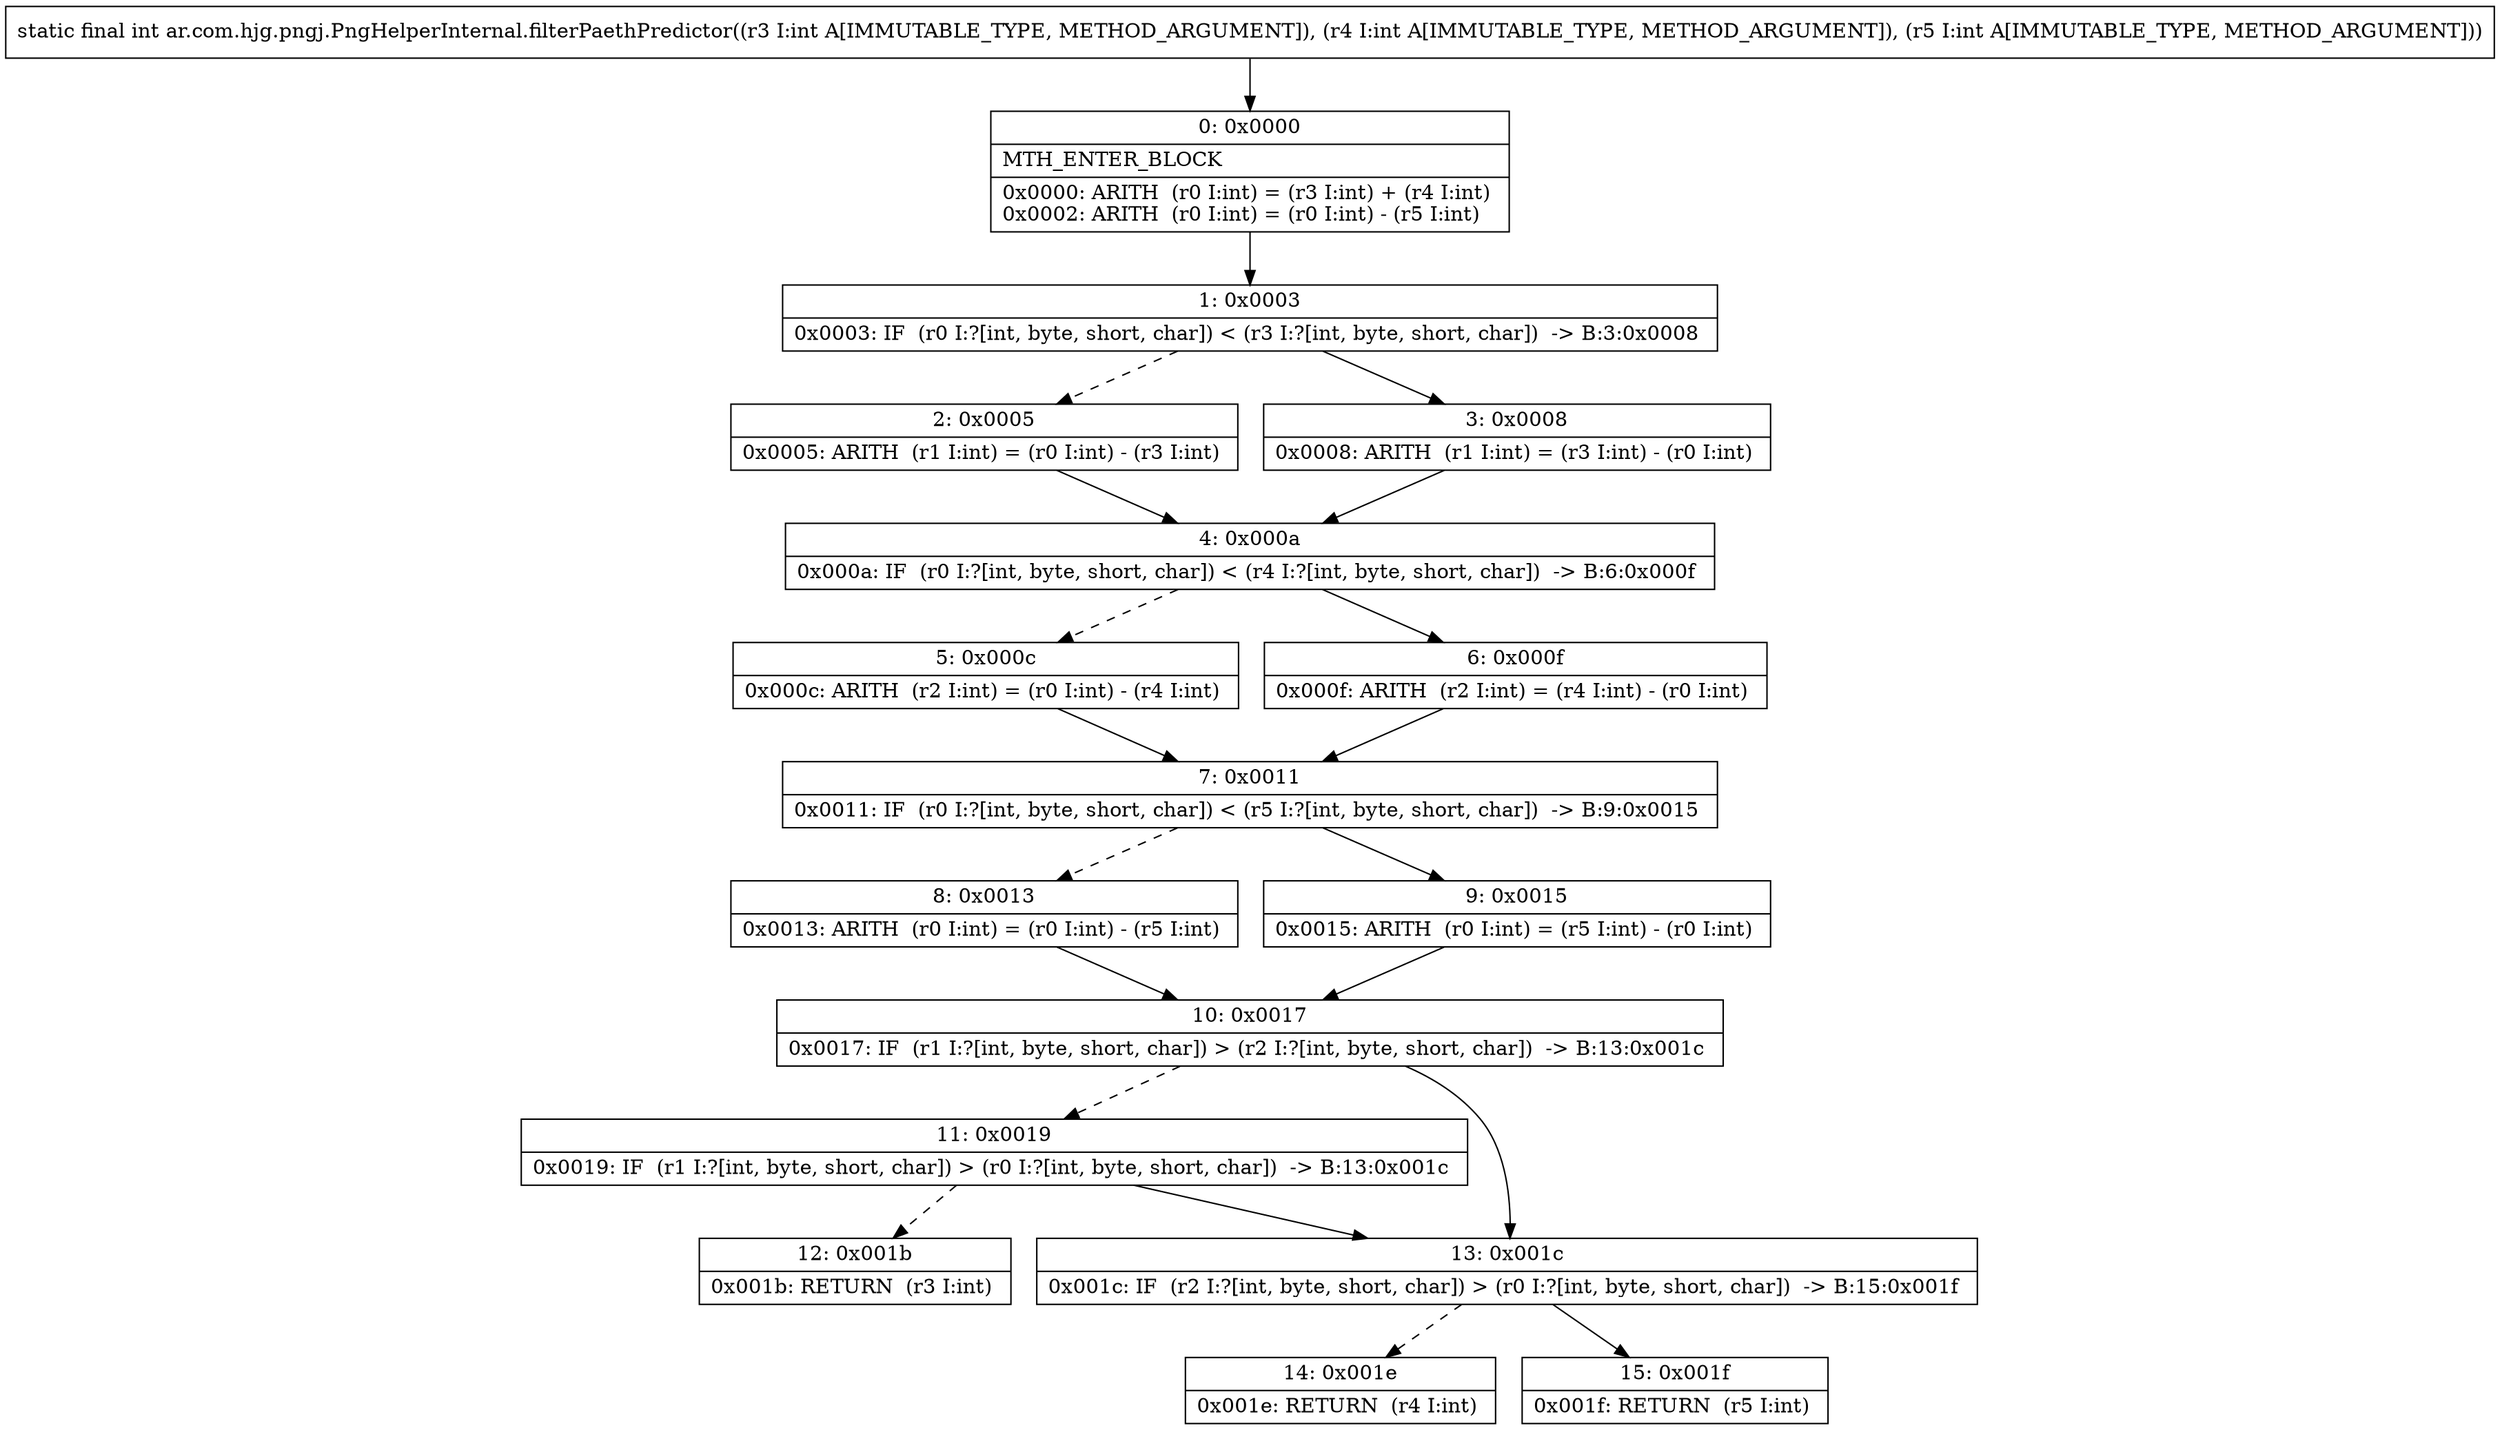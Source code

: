 digraph "CFG forar.com.hjg.pngj.PngHelperInternal.filterPaethPredictor(III)I" {
Node_0 [shape=record,label="{0\:\ 0x0000|MTH_ENTER_BLOCK\l|0x0000: ARITH  (r0 I:int) = (r3 I:int) + (r4 I:int) \l0x0002: ARITH  (r0 I:int) = (r0 I:int) \- (r5 I:int) \l}"];
Node_1 [shape=record,label="{1\:\ 0x0003|0x0003: IF  (r0 I:?[int, byte, short, char]) \< (r3 I:?[int, byte, short, char])  \-\> B:3:0x0008 \l}"];
Node_2 [shape=record,label="{2\:\ 0x0005|0x0005: ARITH  (r1 I:int) = (r0 I:int) \- (r3 I:int) \l}"];
Node_3 [shape=record,label="{3\:\ 0x0008|0x0008: ARITH  (r1 I:int) = (r3 I:int) \- (r0 I:int) \l}"];
Node_4 [shape=record,label="{4\:\ 0x000a|0x000a: IF  (r0 I:?[int, byte, short, char]) \< (r4 I:?[int, byte, short, char])  \-\> B:6:0x000f \l}"];
Node_5 [shape=record,label="{5\:\ 0x000c|0x000c: ARITH  (r2 I:int) = (r0 I:int) \- (r4 I:int) \l}"];
Node_6 [shape=record,label="{6\:\ 0x000f|0x000f: ARITH  (r2 I:int) = (r4 I:int) \- (r0 I:int) \l}"];
Node_7 [shape=record,label="{7\:\ 0x0011|0x0011: IF  (r0 I:?[int, byte, short, char]) \< (r5 I:?[int, byte, short, char])  \-\> B:9:0x0015 \l}"];
Node_8 [shape=record,label="{8\:\ 0x0013|0x0013: ARITH  (r0 I:int) = (r0 I:int) \- (r5 I:int) \l}"];
Node_9 [shape=record,label="{9\:\ 0x0015|0x0015: ARITH  (r0 I:int) = (r5 I:int) \- (r0 I:int) \l}"];
Node_10 [shape=record,label="{10\:\ 0x0017|0x0017: IF  (r1 I:?[int, byte, short, char]) \> (r2 I:?[int, byte, short, char])  \-\> B:13:0x001c \l}"];
Node_11 [shape=record,label="{11\:\ 0x0019|0x0019: IF  (r1 I:?[int, byte, short, char]) \> (r0 I:?[int, byte, short, char])  \-\> B:13:0x001c \l}"];
Node_12 [shape=record,label="{12\:\ 0x001b|0x001b: RETURN  (r3 I:int) \l}"];
Node_13 [shape=record,label="{13\:\ 0x001c|0x001c: IF  (r2 I:?[int, byte, short, char]) \> (r0 I:?[int, byte, short, char])  \-\> B:15:0x001f \l}"];
Node_14 [shape=record,label="{14\:\ 0x001e|0x001e: RETURN  (r4 I:int) \l}"];
Node_15 [shape=record,label="{15\:\ 0x001f|0x001f: RETURN  (r5 I:int) \l}"];
MethodNode[shape=record,label="{static final int ar.com.hjg.pngj.PngHelperInternal.filterPaethPredictor((r3 I:int A[IMMUTABLE_TYPE, METHOD_ARGUMENT]), (r4 I:int A[IMMUTABLE_TYPE, METHOD_ARGUMENT]), (r5 I:int A[IMMUTABLE_TYPE, METHOD_ARGUMENT])) }"];
MethodNode -> Node_0;
Node_0 -> Node_1;
Node_1 -> Node_2[style=dashed];
Node_1 -> Node_3;
Node_2 -> Node_4;
Node_3 -> Node_4;
Node_4 -> Node_5[style=dashed];
Node_4 -> Node_6;
Node_5 -> Node_7;
Node_6 -> Node_7;
Node_7 -> Node_8[style=dashed];
Node_7 -> Node_9;
Node_8 -> Node_10;
Node_9 -> Node_10;
Node_10 -> Node_11[style=dashed];
Node_10 -> Node_13;
Node_11 -> Node_12[style=dashed];
Node_11 -> Node_13;
Node_13 -> Node_14[style=dashed];
Node_13 -> Node_15;
}

